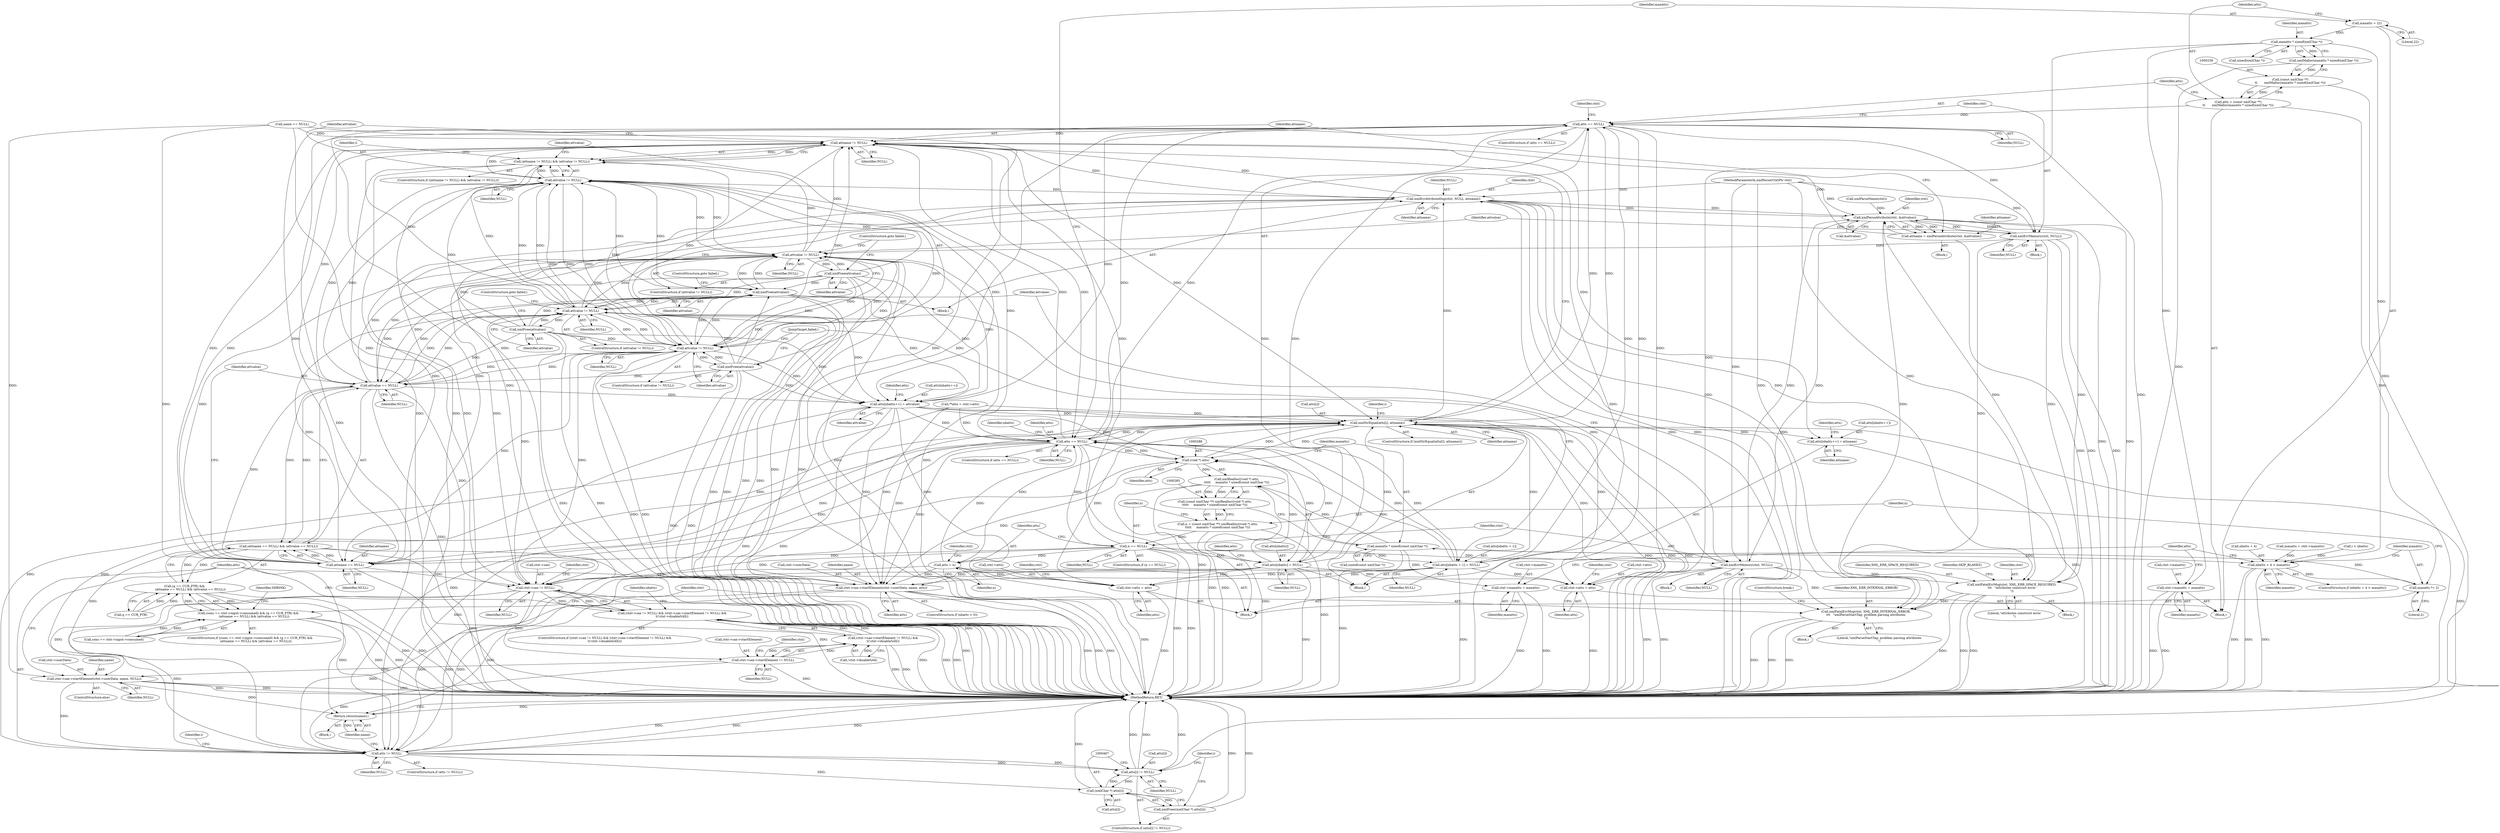 digraph "0_Chrome_d0947db40187f4708c58e64cbd6013faf9eddeed_32@API" {
"1000241" [label="(Call,maxatts * sizeof(xmlChar *))"];
"1000233" [label="(Call,maxatts = 22)"];
"1000240" [label="(Call,xmlMalloc(maxatts * sizeof(xmlChar *)))"];
"1000238" [label="(Call,(const xmlChar **)\n\t\t       xmlMalloc(maxatts * sizeof(xmlChar *)))"];
"1000236" [label="(Call,atts = (const xmlChar **)\n\t\t       xmlMalloc(maxatts * sizeof(xmlChar *)))"];
"1000246" [label="(Call,atts == NULL)"];
"1000196" [label="(Call,attname != NULL)"];
"1000195" [label="(Call,(attname != NULL) && (attvalue != NULL))"];
"1000199" [label="(Call,attvalue != NULL)"];
"1000221" [label="(Call,xmlErrAttributeDup(ctxt, NULL, attname))"];
"1000190" [label="(Call,xmlParseAttribute(ctxt, &attvalue))"];
"1000188" [label="(Call,attname = xmlParseAttribute(ctxt, &attvalue))"];
"1000250" [label="(Call,xmlErrMemory(ctxt, NULL))"];
"1000254" [label="(Call,attvalue != NULL)"];
"1000225" [label="(Call,xmlFree(attvalue))"];
"1000303" [label="(Call,attvalue != NULL)"];
"1000306" [label="(Call,xmlFree(attvalue))"];
"1000328" [label="(Call,atts[nbatts++] = attvalue)"];
"1000215" [label="(Call,xmlStrEqual(atts[i], attname))"];
"1000229" [label="(Call,atts == NULL)"];
"1000287" [label="(Call,(void *) atts)"];
"1000286" [label="(Call,xmlRealloc((void *) atts,\n\t\t\t\t\t     maxatts * sizeof(const xmlChar *)))"];
"1000284" [label="(Call,(const xmlChar **) xmlRealloc((void *) atts,\n\t\t\t\t\t     maxatts * sizeof(const xmlChar *)))"];
"1000282" [label="(Call,n = (const xmlChar **) xmlRealloc((void *) atts,\n\t\t\t\t\t     maxatts * sizeof(const xmlChar *)))"];
"1000295" [label="(Call,n == NULL)"];
"1000299" [label="(Call,xmlErrMemory(ctxt, NULL))"];
"1000374" [label="(Call,xmlFatalErrMsg(ctxt, XML_ERR_SPACE_REQUIRED,\n\t\t\t   \"attributes construct error\n\"))"];
"1000400" [label="(Call,xmlFatalErrMsg(ctxt, XML_ERR_INTERNAL_ERROR,\n\t\t\t   \"xmlParseStartTag: problem parsing attributes\n\"))"];
"1000309" [label="(Call,atts = n)"];
"1000312" [label="(Call,ctxt->atts = atts)"];
"1000431" [label="(Call,ctxt->sax->startElement(ctxt->userData, name, atts))"];
"1000445" [label="(Call,atts != NULL)"];
"1000460" [label="(Call,atts[i] != NULL)"];
"1000466" [label="(Call,(xmlChar *) atts[i])"];
"1000465" [label="(Call,xmlFree((xmlChar *) atts[i]))"];
"1000471" [label="(Return,return(name);)"];
"1000334" [label="(Call,atts[nbatts] = NULL)"];
"1000260" [label="(Call,ctxt->atts = atts)"];
"1000339" [label="(Call,atts[nbatts + 1] = NULL)"];
"1000393" [label="(Call,attname == NULL)"];
"1000392" [label="(Call,(attname == NULL) && (attvalue == NULL))"];
"1000388" [label="(Call,(q == CUR_PTR) &&\n            (attname == NULL) && (attvalue == NULL))"];
"1000380" [label="(Call,(cons == ctxt->input->consumed) && (q == CUR_PTR) &&\n            (attname == NULL) && (attvalue == NULL))"];
"1000396" [label="(Call,attvalue == NULL)"];
"1000349" [label="(Call,attvalue != NULL)"];
"1000352" [label="(Call,xmlFree(attvalue))"];
"1000409" [label="(Call,ctxt->sax != NULL)"];
"1000408" [label="(Call,(ctxt->sax != NULL) && (ctxt->sax->startElement != NULL) &&\n\t(!ctxt->disableSAX))"];
"1000415" [label="(Call,ctxt->sax->startElement != NULL)"];
"1000414" [label="(Call,(ctxt->sax->startElement != NULL) &&\n\t(!ctxt->disableSAX))"];
"1000438" [label="(Call,ctxt->sax->startElement(ctxt->userData, name, NULL))"];
"1000322" [label="(Call,atts[nbatts++] = attname)"];
"1000257" [label="(Call,xmlFree(attvalue))"];
"1000265" [label="(Call,ctxt->maxatts = maxatts)"];
"1000272" [label="(Call,nbatts + 4 > maxatts)"];
"1000279" [label="(Call,maxatts *= 2)"];
"1000290" [label="(Call,maxatts * sizeof(const xmlChar *))"];
"1000317" [label="(Call,ctxt->maxatts = maxatts)"];
"1000432" [label="(Call,ctxt->userData)"];
"1000422" [label="(Call,!ctxt->disableSAX)"];
"1000351" [label="(Identifier,NULL)"];
"1000227" [label="(ControlStructure,goto failed;)"];
"1000307" [label="(Identifier,attvalue)"];
"1000141" [label="(Call,name == NULL)"];
"1000202" [label="(Block,)"];
"1000295" [label="(Call,n == NULL)"];
"1000287" [label="(Call,(void *) atts)"];
"1000277" [label="(Block,)"];
"1000401" [label="(Identifier,ctxt)"];
"1000324" [label="(Identifier,atts)"];
"1000330" [label="(Identifier,atts)"];
"1000400" [label="(Call,xmlFatalErrMsg(ctxt, XML_ERR_INTERNAL_ERROR,\n\t\t\t   \"xmlParseStartTag: problem parsing attributes\n\"))"];
"1000327" [label="(Identifier,attname)"];
"1000353" [label="(Identifier,attvalue)"];
"1000233" [label="(Call,maxatts = 22)"];
"1000254" [label="(Call,attvalue != NULL)"];
"1000302" [label="(ControlStructure,if (attvalue != NULL))"];
"1000269" [label="(Identifier,maxatts)"];
"1000243" [label="(Call,sizeof(xmlChar *))"];
"1000300" [label="(Identifier,ctxt)"];
"1000194" [label="(ControlStructure,if ((attname != NULL) && (attvalue != NULL)))"];
"1000415" [label="(Call,ctxt->sax->startElement != NULL)"];
"1000223" [label="(Identifier,NULL)"];
"1000296" [label="(Identifier,n)"];
"1000431" [label="(Call,ctxt->sax->startElement(ctxt->userData, name, atts))"];
"1000242" [label="(Identifier,maxatts)"];
"1000272" [label="(Call,nbatts + 4 > maxatts)"];
"1000262" [label="(Identifier,ctxt)"];
"1000255" [label="(Identifier,attvalue)"];
"1000335" [label="(Call,atts[nbatts])"];
"1000461" [label="(Call,atts[i])"];
"1000336" [label="(Identifier,atts)"];
"1000377" [label="(Literal,\"attributes construct error\n\")"];
"1000260" [label="(Call,ctxt->atts = atts)"];
"1000297" [label="(Identifier,NULL)"];
"1000188" [label="(Call,attname = xmlParseAttribute(ctxt, &attvalue))"];
"1000221" [label="(Call,xmlErrAttributeDup(ctxt, NULL, attname))"];
"1000200" [label="(Identifier,attvalue)"];
"1000341" [label="(Identifier,atts)"];
"1000267" [label="(Identifier,ctxt)"];
"1000338" [label="(Identifier,NULL)"];
"1000301" [label="(Identifier,NULL)"];
"1000328" [label="(Call,atts[nbatts++] = attvalue)"];
"1000352" [label="(Call,xmlFree(attvalue))"];
"1000138" [label="(Call,xmlParseName(ctxt))"];
"1000354" [label="(JumpTarget,failed:)"];
"1000405" [label="(Identifier,SHRINK)"];
"1000225" [label="(Call,xmlFree(attvalue))"];
"1000314" [label="(Identifier,ctxt)"];
"1000471" [label="(Return,return(name);)"];
"1000321" [label="(Identifier,maxatts)"];
"1000215" [label="(Call,xmlStrEqual(atts[i], attname))"];
"1000348" [label="(ControlStructure,if (attvalue != NULL))"];
"1000427" [label="(ControlStructure,if (nbatts > 0))"];
"1000251" [label="(Identifier,ctxt)"];
"1000409" [label="(Call,ctxt->sax != NULL)"];
"1000413" [label="(Identifier,NULL)"];
"1000281" [label="(Literal,2)"];
"1000274" [label="(Identifier,nbatts)"];
"1000248" [label="(Identifier,NULL)"];
"1000234" [label="(Identifier,maxatts)"];
"1000261" [label="(Call,ctxt->atts)"];
"1000318" [label="(Call,ctxt->maxatts)"];
"1000214" [label="(ControlStructure,if (xmlStrEqual(atts[i], attname)))"];
"1000258" [label="(Identifier,attvalue)"];
"1000435" [label="(Identifier,name)"];
"1000375" [label="(Identifier,ctxt)"];
"1000273" [label="(Call,nbatts + 4)"];
"1000198" [label="(Identifier,NULL)"];
"1000323" [label="(Call,atts[nbatts++])"];
"1000349" [label="(Call,attvalue != NULL)"];
"1000306" [label="(Call,xmlFree(attvalue))"];
"1000414" [label="(Call,(ctxt->sax->startElement != NULL) &&\n\t(!ctxt->disableSAX))"];
"1000224" [label="(Identifier,attname)"];
"1000241" [label="(Call,maxatts * sizeof(xmlChar *))"];
"1000175" [label="(Block,)"];
"1000380" [label="(Call,(cons == ctxt->input->consumed) && (q == CUR_PTR) &&\n            (attname == NULL) && (attvalue == NULL))"];
"1000408" [label="(Call,(ctxt->sax != NULL) && (ctxt->sax->startElement != NULL) &&\n\t(!ctxt->disableSAX))"];
"1000311" [label="(Identifier,n)"];
"1000304" [label="(Identifier,attvalue)"];
"1000292" [label="(Call,sizeof(const xmlChar *))"];
"1000266" [label="(Call,ctxt->maxatts)"];
"1000228" [label="(ControlStructure,if (atts == NULL))"];
"1000284" [label="(Call,(const xmlChar **) xmlRealloc((void *) atts,\n\t\t\t\t\t     maxatts * sizeof(const xmlChar *)))"];
"1000402" [label="(Identifier,XML_ERR_INTERNAL_ERROR)"];
"1000464" [label="(Identifier,NULL)"];
"1000286" [label="(Call,xmlRealloc((void *) atts,\n\t\t\t\t\t     maxatts * sizeof(const xmlChar *)))"];
"1000416" [label="(Call,ctxt->sax->startElement)"];
"1000473" [label="(MethodReturn,RET)"];
"1000222" [label="(Identifier,ctxt)"];
"1000437" [label="(ControlStructure,else)"];
"1000299" [label="(Call,xmlErrMemory(ctxt, NULL))"];
"1000376" [label="(Identifier,XML_ERR_SPACE_REQUIRED)"];
"1000113" [label="(Call,**atts = ctxt->atts)"];
"1000259" [label="(ControlStructure,goto failed;)"];
"1000322" [label="(Call,atts[nbatts++] = attname)"];
"1000240" [label="(Call,xmlMalloc(maxatts * sizeof(xmlChar *)))"];
"1000236" [label="(Call,atts = (const xmlChar **)\n\t\t       xmlMalloc(maxatts * sizeof(xmlChar *)))"];
"1000280" [label="(Identifier,maxatts)"];
"1000235" [label="(Literal,22)"];
"1000196" [label="(Call,attname != NULL)"];
"1000290" [label="(Call,maxatts * sizeof(const xmlChar *))"];
"1000334" [label="(Call,atts[nbatts] = NULL)"];
"1000309" [label="(Call,atts = n)"];
"1000399" [label="(Block,)"];
"1000447" [label="(Identifier,NULL)"];
"1000436" [label="(Identifier,atts)"];
"1000472" [label="(Identifier,name)"];
"1000316" [label="(Identifier,atts)"];
"1000265" [label="(Call,ctxt->maxatts = maxatts)"];
"1000252" [label="(Identifier,NULL)"];
"1000283" [label="(Identifier,n)"];
"1000305" [label="(Identifier,NULL)"];
"1000289" [label="(Identifier,atts)"];
"1000389" [label="(Call,q == CUR_PTR)"];
"1000460" [label="(Call,atts[i] != NULL)"];
"1000421" [label="(Identifier,NULL)"];
"1000339" [label="(Call,atts[nbatts + 1] = NULL)"];
"1000303" [label="(Call,attvalue != NULL)"];
"1000394" [label="(Identifier,attname)"];
"1000219" [label="(Identifier,attname)"];
"1000466" [label="(Call,(xmlChar *) atts[i])"];
"1000451" [label="(Identifier,i)"];
"1000443" [label="(Identifier,NULL)"];
"1000294" [label="(ControlStructure,if (n == NULL))"];
"1000446" [label="(Identifier,atts)"];
"1000229" [label="(Call,atts == NULL)"];
"1000373" [label="(Block,)"];
"1000340" [label="(Call,atts[nbatts + 1])"];
"1000192" [label="(Call,&attvalue)"];
"1000195" [label="(Call,(attname != NULL) && (attvalue != NULL))"];
"1000231" [label="(Identifier,NULL)"];
"1000438" [label="(Call,ctxt->sax->startElement(ctxt->userData, name, NULL))"];
"1000257" [label="(Call,xmlFree(attvalue))"];
"1000424" [label="(Identifier,ctxt)"];
"1000245" [label="(ControlStructure,if (atts == NULL))"];
"1000249" [label="(Block,)"];
"1000429" [label="(Identifier,nbatts)"];
"1000444" [label="(ControlStructure,if (atts != NULL))"];
"1000457" [label="(Identifier,i)"];
"1000397" [label="(Identifier,attvalue)"];
"1000123" [label="(Call,maxatts = ctxt->maxatts)"];
"1000398" [label="(Identifier,NULL)"];
"1000279" [label="(Call,maxatts *= 2)"];
"1000298" [label="(Block,)"];
"1000256" [label="(Identifier,NULL)"];
"1000271" [label="(ControlStructure,if (nbatts + 4 > maxatts))"];
"1000237" [label="(Identifier,atts)"];
"1000226" [label="(Identifier,attvalue)"];
"1000439" [label="(Call,ctxt->userData)"];
"1000246" [label="(Call,atts == NULL)"];
"1000445" [label="(Call,atts != NULL)"];
"1000381" [label="(Call,cons == ctxt->input->consumed)"];
"1000459" [label="(ControlStructure,if (atts[i] != NULL))"];
"1000205" [label="(Identifier,i)"];
"1000207" [label="(Call,i < nbatts)"];
"1000312" [label="(Call,ctxt->atts = atts)"];
"1000465" [label="(Call,xmlFree((xmlChar *) atts[i]))"];
"1000403" [label="(Literal,\"xmlParseStartTag: problem parsing attributes\n\")"];
"1000238" [label="(Call,(const xmlChar **)\n\t\t       xmlMalloc(maxatts * sizeof(xmlChar *)))"];
"1000404" [label="(ControlStructure,break;)"];
"1000250" [label="(Call,xmlErrMemory(ctxt, NULL))"];
"1000308" [label="(ControlStructure,goto failed;)"];
"1000201" [label="(Identifier,NULL)"];
"1000211" [label="(Identifier,i)"];
"1000253" [label="(ControlStructure,if (attvalue != NULL))"];
"1000291" [label="(Identifier,maxatts)"];
"1000317" [label="(Call,ctxt->maxatts = maxatts)"];
"1000329" [label="(Call,atts[nbatts++])"];
"1000197" [label="(Identifier,attname)"];
"1000189" [label="(Identifier,attname)"];
"1000442" [label="(Identifier,name)"];
"1000276" [label="(Identifier,maxatts)"];
"1000232" [label="(Block,)"];
"1000396" [label="(Call,attvalue == NULL)"];
"1000393" [label="(Call,attname == NULL)"];
"1000374" [label="(Call,xmlFatalErrMsg(ctxt, XML_ERR_SPACE_REQUIRED,\n\t\t\t   \"attributes construct error\n\"))"];
"1000392" [label="(Call,(attname == NULL) && (attvalue == NULL))"];
"1000282" [label="(Call,n = (const xmlChar **) xmlRealloc((void *) atts,\n\t\t\t\t\t     maxatts * sizeof(const xmlChar *)))"];
"1000410" [label="(Call,ctxt->sax)"];
"1000216" [label="(Call,atts[i])"];
"1000388" [label="(Call,(q == CUR_PTR) &&\n            (attname == NULL) && (attvalue == NULL))"];
"1000395" [label="(Identifier,NULL)"];
"1000107" [label="(MethodParameterIn,xmlParserCtxtPtr ctxt)"];
"1000264" [label="(Identifier,atts)"];
"1000190" [label="(Call,xmlParseAttribute(ctxt, &attvalue))"];
"1000313" [label="(Call,ctxt->atts)"];
"1000418" [label="(Identifier,ctxt)"];
"1000310" [label="(Identifier,atts)"];
"1000407" [label="(ControlStructure,if ((ctxt->sax != NULL) && (ctxt->sax->startElement != NULL) &&\n\t(!ctxt->disableSAX)))"];
"1000191" [label="(Identifier,ctxt)"];
"1000350" [label="(Identifier,attvalue)"];
"1000378" [label="(Identifier,SKIP_BLANKS)"];
"1000379" [label="(ControlStructure,if ((cons == ctxt->input->consumed) && (q == CUR_PTR) &&\n            (attname == NULL) && (attvalue == NULL)))"];
"1000247" [label="(Identifier,atts)"];
"1000468" [label="(Call,atts[i])"];
"1000345" [label="(Identifier,NULL)"];
"1000319" [label="(Identifier,ctxt)"];
"1000220" [label="(Block,)"];
"1000199" [label="(Call,attvalue != NULL)"];
"1000333" [label="(Identifier,attvalue)"];
"1000230" [label="(Identifier,atts)"];
"1000108" [label="(Block,)"];
"1000241" -> "1000240"  [label="AST: "];
"1000241" -> "1000243"  [label="CFG: "];
"1000242" -> "1000241"  [label="AST: "];
"1000243" -> "1000241"  [label="AST: "];
"1000240" -> "1000241"  [label="CFG: "];
"1000241" -> "1000473"  [label="DDG: "];
"1000241" -> "1000240"  [label="DDG: "];
"1000233" -> "1000241"  [label="DDG: "];
"1000241" -> "1000265"  [label="DDG: "];
"1000241" -> "1000272"  [label="DDG: "];
"1000233" -> "1000232"  [label="AST: "];
"1000233" -> "1000235"  [label="CFG: "];
"1000234" -> "1000233"  [label="AST: "];
"1000235" -> "1000233"  [label="AST: "];
"1000237" -> "1000233"  [label="CFG: "];
"1000240" -> "1000238"  [label="AST: "];
"1000238" -> "1000240"  [label="CFG: "];
"1000240" -> "1000473"  [label="DDG: "];
"1000240" -> "1000238"  [label="DDG: "];
"1000238" -> "1000236"  [label="AST: "];
"1000239" -> "1000238"  [label="AST: "];
"1000236" -> "1000238"  [label="CFG: "];
"1000238" -> "1000473"  [label="DDG: "];
"1000238" -> "1000236"  [label="DDG: "];
"1000236" -> "1000232"  [label="AST: "];
"1000237" -> "1000236"  [label="AST: "];
"1000247" -> "1000236"  [label="CFG: "];
"1000236" -> "1000473"  [label="DDG: "];
"1000236" -> "1000246"  [label="DDG: "];
"1000246" -> "1000245"  [label="AST: "];
"1000246" -> "1000248"  [label="CFG: "];
"1000247" -> "1000246"  [label="AST: "];
"1000248" -> "1000246"  [label="AST: "];
"1000251" -> "1000246"  [label="CFG: "];
"1000262" -> "1000246"  [label="CFG: "];
"1000246" -> "1000473"  [label="DDG: "];
"1000246" -> "1000196"  [label="DDG: "];
"1000246" -> "1000215"  [label="DDG: "];
"1000246" -> "1000229"  [label="DDG: "];
"1000215" -> "1000246"  [label="DDG: "];
"1000328" -> "1000246"  [label="DDG: "];
"1000339" -> "1000246"  [label="DDG: "];
"1000334" -> "1000246"  [label="DDG: "];
"1000229" -> "1000246"  [label="DDG: "];
"1000246" -> "1000250"  [label="DDG: "];
"1000246" -> "1000260"  [label="DDG: "];
"1000246" -> "1000334"  [label="DDG: "];
"1000246" -> "1000339"  [label="DDG: "];
"1000246" -> "1000393"  [label="DDG: "];
"1000246" -> "1000409"  [label="DDG: "];
"1000246" -> "1000431"  [label="DDG: "];
"1000246" -> "1000445"  [label="DDG: "];
"1000196" -> "1000195"  [label="AST: "];
"1000196" -> "1000198"  [label="CFG: "];
"1000197" -> "1000196"  [label="AST: "];
"1000198" -> "1000196"  [label="AST: "];
"1000200" -> "1000196"  [label="CFG: "];
"1000195" -> "1000196"  [label="CFG: "];
"1000196" -> "1000473"  [label="DDG: "];
"1000196" -> "1000195"  [label="DDG: "];
"1000196" -> "1000195"  [label="DDG: "];
"1000188" -> "1000196"  [label="DDG: "];
"1000221" -> "1000196"  [label="DDG: "];
"1000349" -> "1000196"  [label="DDG: "];
"1000396" -> "1000196"  [label="DDG: "];
"1000303" -> "1000196"  [label="DDG: "];
"1000141" -> "1000196"  [label="DDG: "];
"1000254" -> "1000196"  [label="DDG: "];
"1000393" -> "1000196"  [label="DDG: "];
"1000229" -> "1000196"  [label="DDG: "];
"1000295" -> "1000196"  [label="DDG: "];
"1000196" -> "1000199"  [label="DDG: "];
"1000196" -> "1000215"  [label="DDG: "];
"1000196" -> "1000221"  [label="DDG: "];
"1000196" -> "1000229"  [label="DDG: "];
"1000196" -> "1000322"  [label="DDG: "];
"1000196" -> "1000349"  [label="DDG: "];
"1000196" -> "1000393"  [label="DDG: "];
"1000195" -> "1000194"  [label="AST: "];
"1000195" -> "1000199"  [label="CFG: "];
"1000199" -> "1000195"  [label="AST: "];
"1000205" -> "1000195"  [label="CFG: "];
"1000350" -> "1000195"  [label="CFG: "];
"1000195" -> "1000473"  [label="DDG: "];
"1000195" -> "1000473"  [label="DDG: "];
"1000195" -> "1000473"  [label="DDG: "];
"1000349" -> "1000195"  [label="DDG: "];
"1000303" -> "1000195"  [label="DDG: "];
"1000254" -> "1000195"  [label="DDG: "];
"1000199" -> "1000195"  [label="DDG: "];
"1000199" -> "1000195"  [label="DDG: "];
"1000199" -> "1000201"  [label="CFG: "];
"1000200" -> "1000199"  [label="AST: "];
"1000201" -> "1000199"  [label="AST: "];
"1000396" -> "1000199"  [label="DDG: "];
"1000303" -> "1000199"  [label="DDG: "];
"1000254" -> "1000199"  [label="DDG: "];
"1000225" -> "1000199"  [label="DDG: "];
"1000306" -> "1000199"  [label="DDG: "];
"1000352" -> "1000199"  [label="DDG: "];
"1000257" -> "1000199"  [label="DDG: "];
"1000349" -> "1000199"  [label="DDG: "];
"1000199" -> "1000221"  [label="DDG: "];
"1000199" -> "1000225"  [label="DDG: "];
"1000199" -> "1000229"  [label="DDG: "];
"1000199" -> "1000254"  [label="DDG: "];
"1000199" -> "1000303"  [label="DDG: "];
"1000199" -> "1000328"  [label="DDG: "];
"1000199" -> "1000349"  [label="DDG: "];
"1000199" -> "1000349"  [label="DDG: "];
"1000199" -> "1000396"  [label="DDG: "];
"1000221" -> "1000220"  [label="AST: "];
"1000221" -> "1000224"  [label="CFG: "];
"1000222" -> "1000221"  [label="AST: "];
"1000223" -> "1000221"  [label="AST: "];
"1000224" -> "1000221"  [label="AST: "];
"1000226" -> "1000221"  [label="CFG: "];
"1000221" -> "1000473"  [label="DDG: "];
"1000221" -> "1000473"  [label="DDG: "];
"1000221" -> "1000473"  [label="DDG: "];
"1000221" -> "1000190"  [label="DDG: "];
"1000190" -> "1000221"  [label="DDG: "];
"1000107" -> "1000221"  [label="DDG: "];
"1000215" -> "1000221"  [label="DDG: "];
"1000221" -> "1000374"  [label="DDG: "];
"1000221" -> "1000393"  [label="DDG: "];
"1000221" -> "1000393"  [label="DDG: "];
"1000221" -> "1000400"  [label="DDG: "];
"1000221" -> "1000409"  [label="DDG: "];
"1000190" -> "1000188"  [label="AST: "];
"1000190" -> "1000192"  [label="CFG: "];
"1000191" -> "1000190"  [label="AST: "];
"1000192" -> "1000190"  [label="AST: "];
"1000188" -> "1000190"  [label="CFG: "];
"1000190" -> "1000473"  [label="DDG: "];
"1000190" -> "1000473"  [label="DDG: "];
"1000190" -> "1000188"  [label="DDG: "];
"1000190" -> "1000188"  [label="DDG: "];
"1000138" -> "1000190"  [label="DDG: "];
"1000299" -> "1000190"  [label="DDG: "];
"1000250" -> "1000190"  [label="DDG: "];
"1000374" -> "1000190"  [label="DDG: "];
"1000107" -> "1000190"  [label="DDG: "];
"1000190" -> "1000250"  [label="DDG: "];
"1000190" -> "1000299"  [label="DDG: "];
"1000190" -> "1000374"  [label="DDG: "];
"1000190" -> "1000400"  [label="DDG: "];
"1000188" -> "1000175"  [label="AST: "];
"1000189" -> "1000188"  [label="AST: "];
"1000197" -> "1000188"  [label="CFG: "];
"1000188" -> "1000473"  [label="DDG: "];
"1000250" -> "1000249"  [label="AST: "];
"1000250" -> "1000252"  [label="CFG: "];
"1000251" -> "1000250"  [label="AST: "];
"1000252" -> "1000250"  [label="AST: "];
"1000255" -> "1000250"  [label="CFG: "];
"1000250" -> "1000473"  [label="DDG: "];
"1000250" -> "1000473"  [label="DDG: "];
"1000107" -> "1000250"  [label="DDG: "];
"1000250" -> "1000254"  [label="DDG: "];
"1000250" -> "1000374"  [label="DDG: "];
"1000250" -> "1000400"  [label="DDG: "];
"1000254" -> "1000253"  [label="AST: "];
"1000254" -> "1000256"  [label="CFG: "];
"1000255" -> "1000254"  [label="AST: "];
"1000256" -> "1000254"  [label="AST: "];
"1000258" -> "1000254"  [label="CFG: "];
"1000259" -> "1000254"  [label="CFG: "];
"1000254" -> "1000473"  [label="DDG: "];
"1000254" -> "1000473"  [label="DDG: "];
"1000254" -> "1000225"  [label="DDG: "];
"1000396" -> "1000254"  [label="DDG: "];
"1000303" -> "1000254"  [label="DDG: "];
"1000225" -> "1000254"  [label="DDG: "];
"1000306" -> "1000254"  [label="DDG: "];
"1000352" -> "1000254"  [label="DDG: "];
"1000257" -> "1000254"  [label="DDG: "];
"1000349" -> "1000254"  [label="DDG: "];
"1000254" -> "1000257"  [label="DDG: "];
"1000254" -> "1000303"  [label="DDG: "];
"1000254" -> "1000328"  [label="DDG: "];
"1000254" -> "1000349"  [label="DDG: "];
"1000254" -> "1000393"  [label="DDG: "];
"1000254" -> "1000396"  [label="DDG: "];
"1000254" -> "1000409"  [label="DDG: "];
"1000225" -> "1000220"  [label="AST: "];
"1000225" -> "1000226"  [label="CFG: "];
"1000226" -> "1000225"  [label="AST: "];
"1000227" -> "1000225"  [label="CFG: "];
"1000225" -> "1000473"  [label="DDG: "];
"1000225" -> "1000473"  [label="DDG: "];
"1000396" -> "1000225"  [label="DDG: "];
"1000303" -> "1000225"  [label="DDG: "];
"1000306" -> "1000225"  [label="DDG: "];
"1000352" -> "1000225"  [label="DDG: "];
"1000257" -> "1000225"  [label="DDG: "];
"1000349" -> "1000225"  [label="DDG: "];
"1000225" -> "1000303"  [label="DDG: "];
"1000225" -> "1000328"  [label="DDG: "];
"1000225" -> "1000349"  [label="DDG: "];
"1000225" -> "1000396"  [label="DDG: "];
"1000303" -> "1000302"  [label="AST: "];
"1000303" -> "1000305"  [label="CFG: "];
"1000304" -> "1000303"  [label="AST: "];
"1000305" -> "1000303"  [label="AST: "];
"1000307" -> "1000303"  [label="CFG: "];
"1000308" -> "1000303"  [label="CFG: "];
"1000303" -> "1000473"  [label="DDG: "];
"1000303" -> "1000473"  [label="DDG: "];
"1000396" -> "1000303"  [label="DDG: "];
"1000306" -> "1000303"  [label="DDG: "];
"1000352" -> "1000303"  [label="DDG: "];
"1000257" -> "1000303"  [label="DDG: "];
"1000349" -> "1000303"  [label="DDG: "];
"1000299" -> "1000303"  [label="DDG: "];
"1000303" -> "1000306"  [label="DDG: "];
"1000303" -> "1000328"  [label="DDG: "];
"1000303" -> "1000349"  [label="DDG: "];
"1000303" -> "1000393"  [label="DDG: "];
"1000303" -> "1000396"  [label="DDG: "];
"1000303" -> "1000409"  [label="DDG: "];
"1000306" -> "1000302"  [label="AST: "];
"1000306" -> "1000307"  [label="CFG: "];
"1000307" -> "1000306"  [label="AST: "];
"1000308" -> "1000306"  [label="CFG: "];
"1000306" -> "1000473"  [label="DDG: "];
"1000306" -> "1000473"  [label="DDG: "];
"1000306" -> "1000328"  [label="DDG: "];
"1000306" -> "1000349"  [label="DDG: "];
"1000306" -> "1000396"  [label="DDG: "];
"1000328" -> "1000202"  [label="AST: "];
"1000328" -> "1000333"  [label="CFG: "];
"1000329" -> "1000328"  [label="AST: "];
"1000333" -> "1000328"  [label="AST: "];
"1000336" -> "1000328"  [label="CFG: "];
"1000328" -> "1000473"  [label="DDG: "];
"1000328" -> "1000473"  [label="DDG: "];
"1000328" -> "1000215"  [label="DDG: "];
"1000328" -> "1000229"  [label="DDG: "];
"1000328" -> "1000260"  [label="DDG: "];
"1000328" -> "1000287"  [label="DDG: "];
"1000328" -> "1000312"  [label="DDG: "];
"1000396" -> "1000328"  [label="DDG: "];
"1000352" -> "1000328"  [label="DDG: "];
"1000257" -> "1000328"  [label="DDG: "];
"1000349" -> "1000328"  [label="DDG: "];
"1000328" -> "1000431"  [label="DDG: "];
"1000328" -> "1000445"  [label="DDG: "];
"1000215" -> "1000214"  [label="AST: "];
"1000215" -> "1000219"  [label="CFG: "];
"1000216" -> "1000215"  [label="AST: "];
"1000219" -> "1000215"  [label="AST: "];
"1000222" -> "1000215"  [label="CFG: "];
"1000211" -> "1000215"  [label="CFG: "];
"1000215" -> "1000473"  [label="DDG: "];
"1000215" -> "1000473"  [label="DDG: "];
"1000215" -> "1000473"  [label="DDG: "];
"1000113" -> "1000215"  [label="DDG: "];
"1000287" -> "1000215"  [label="DDG: "];
"1000229" -> "1000215"  [label="DDG: "];
"1000309" -> "1000215"  [label="DDG: "];
"1000339" -> "1000215"  [label="DDG: "];
"1000334" -> "1000215"  [label="DDG: "];
"1000215" -> "1000229"  [label="DDG: "];
"1000215" -> "1000260"  [label="DDG: "];
"1000215" -> "1000287"  [label="DDG: "];
"1000215" -> "1000312"  [label="DDG: "];
"1000215" -> "1000322"  [label="DDG: "];
"1000215" -> "1000393"  [label="DDG: "];
"1000215" -> "1000431"  [label="DDG: "];
"1000215" -> "1000445"  [label="DDG: "];
"1000215" -> "1000460"  [label="DDG: "];
"1000229" -> "1000228"  [label="AST: "];
"1000229" -> "1000231"  [label="CFG: "];
"1000230" -> "1000229"  [label="AST: "];
"1000231" -> "1000229"  [label="AST: "];
"1000234" -> "1000229"  [label="CFG: "];
"1000274" -> "1000229"  [label="CFG: "];
"1000229" -> "1000473"  [label="DDG: "];
"1000113" -> "1000229"  [label="DDG: "];
"1000287" -> "1000229"  [label="DDG: "];
"1000339" -> "1000229"  [label="DDG: "];
"1000334" -> "1000229"  [label="DDG: "];
"1000309" -> "1000229"  [label="DDG: "];
"1000229" -> "1000287"  [label="DDG: "];
"1000229" -> "1000295"  [label="DDG: "];
"1000229" -> "1000334"  [label="DDG: "];
"1000229" -> "1000339"  [label="DDG: "];
"1000229" -> "1000393"  [label="DDG: "];
"1000229" -> "1000409"  [label="DDG: "];
"1000229" -> "1000431"  [label="DDG: "];
"1000229" -> "1000445"  [label="DDG: "];
"1000287" -> "1000286"  [label="AST: "];
"1000287" -> "1000289"  [label="CFG: "];
"1000288" -> "1000287"  [label="AST: "];
"1000289" -> "1000287"  [label="AST: "];
"1000291" -> "1000287"  [label="CFG: "];
"1000287" -> "1000286"  [label="DDG: "];
"1000339" -> "1000287"  [label="DDG: "];
"1000334" -> "1000287"  [label="DDG: "];
"1000287" -> "1000431"  [label="DDG: "];
"1000287" -> "1000445"  [label="DDG: "];
"1000286" -> "1000284"  [label="AST: "];
"1000286" -> "1000290"  [label="CFG: "];
"1000290" -> "1000286"  [label="AST: "];
"1000284" -> "1000286"  [label="CFG: "];
"1000286" -> "1000473"  [label="DDG: "];
"1000286" -> "1000473"  [label="DDG: "];
"1000286" -> "1000284"  [label="DDG: "];
"1000286" -> "1000284"  [label="DDG: "];
"1000290" -> "1000286"  [label="DDG: "];
"1000284" -> "1000282"  [label="AST: "];
"1000285" -> "1000284"  [label="AST: "];
"1000282" -> "1000284"  [label="CFG: "];
"1000284" -> "1000473"  [label="DDG: "];
"1000284" -> "1000282"  [label="DDG: "];
"1000282" -> "1000277"  [label="AST: "];
"1000283" -> "1000282"  [label="AST: "];
"1000296" -> "1000282"  [label="CFG: "];
"1000282" -> "1000473"  [label="DDG: "];
"1000282" -> "1000295"  [label="DDG: "];
"1000295" -> "1000294"  [label="AST: "];
"1000295" -> "1000297"  [label="CFG: "];
"1000296" -> "1000295"  [label="AST: "];
"1000297" -> "1000295"  [label="AST: "];
"1000300" -> "1000295"  [label="CFG: "];
"1000310" -> "1000295"  [label="CFG: "];
"1000295" -> "1000473"  [label="DDG: "];
"1000295" -> "1000473"  [label="DDG: "];
"1000295" -> "1000299"  [label="DDG: "];
"1000295" -> "1000309"  [label="DDG: "];
"1000295" -> "1000334"  [label="DDG: "];
"1000295" -> "1000339"  [label="DDG: "];
"1000295" -> "1000393"  [label="DDG: "];
"1000295" -> "1000409"  [label="DDG: "];
"1000299" -> "1000298"  [label="AST: "];
"1000299" -> "1000301"  [label="CFG: "];
"1000300" -> "1000299"  [label="AST: "];
"1000301" -> "1000299"  [label="AST: "];
"1000304" -> "1000299"  [label="CFG: "];
"1000299" -> "1000473"  [label="DDG: "];
"1000299" -> "1000473"  [label="DDG: "];
"1000107" -> "1000299"  [label="DDG: "];
"1000299" -> "1000374"  [label="DDG: "];
"1000299" -> "1000400"  [label="DDG: "];
"1000374" -> "1000373"  [label="AST: "];
"1000374" -> "1000377"  [label="CFG: "];
"1000375" -> "1000374"  [label="AST: "];
"1000376" -> "1000374"  [label="AST: "];
"1000377" -> "1000374"  [label="AST: "];
"1000378" -> "1000374"  [label="CFG: "];
"1000374" -> "1000473"  [label="DDG: "];
"1000374" -> "1000473"  [label="DDG: "];
"1000374" -> "1000473"  [label="DDG: "];
"1000107" -> "1000374"  [label="DDG: "];
"1000374" -> "1000400"  [label="DDG: "];
"1000400" -> "1000399"  [label="AST: "];
"1000400" -> "1000403"  [label="CFG: "];
"1000401" -> "1000400"  [label="AST: "];
"1000402" -> "1000400"  [label="AST: "];
"1000403" -> "1000400"  [label="AST: "];
"1000404" -> "1000400"  [label="CFG: "];
"1000400" -> "1000473"  [label="DDG: "];
"1000400" -> "1000473"  [label="DDG: "];
"1000400" -> "1000473"  [label="DDG: "];
"1000107" -> "1000400"  [label="DDG: "];
"1000309" -> "1000277"  [label="AST: "];
"1000309" -> "1000311"  [label="CFG: "];
"1000310" -> "1000309"  [label="AST: "];
"1000311" -> "1000309"  [label="AST: "];
"1000314" -> "1000309"  [label="CFG: "];
"1000309" -> "1000473"  [label="DDG: "];
"1000309" -> "1000312"  [label="DDG: "];
"1000309" -> "1000431"  [label="DDG: "];
"1000309" -> "1000445"  [label="DDG: "];
"1000312" -> "1000277"  [label="AST: "];
"1000312" -> "1000316"  [label="CFG: "];
"1000313" -> "1000312"  [label="AST: "];
"1000316" -> "1000312"  [label="AST: "];
"1000319" -> "1000312"  [label="CFG: "];
"1000312" -> "1000473"  [label="DDG: "];
"1000339" -> "1000312"  [label="DDG: "];
"1000334" -> "1000312"  [label="DDG: "];
"1000431" -> "1000427"  [label="AST: "];
"1000431" -> "1000436"  [label="CFG: "];
"1000432" -> "1000431"  [label="AST: "];
"1000435" -> "1000431"  [label="AST: "];
"1000436" -> "1000431"  [label="AST: "];
"1000446" -> "1000431"  [label="CFG: "];
"1000431" -> "1000473"  [label="DDG: "];
"1000431" -> "1000473"  [label="DDG: "];
"1000431" -> "1000473"  [label="DDG: "];
"1000141" -> "1000431"  [label="DDG: "];
"1000113" -> "1000431"  [label="DDG: "];
"1000339" -> "1000431"  [label="DDG: "];
"1000334" -> "1000431"  [label="DDG: "];
"1000431" -> "1000445"  [label="DDG: "];
"1000431" -> "1000471"  [label="DDG: "];
"1000445" -> "1000444"  [label="AST: "];
"1000445" -> "1000447"  [label="CFG: "];
"1000446" -> "1000445"  [label="AST: "];
"1000447" -> "1000445"  [label="AST: "];
"1000451" -> "1000445"  [label="CFG: "];
"1000472" -> "1000445"  [label="CFG: "];
"1000445" -> "1000473"  [label="DDG: "];
"1000445" -> "1000473"  [label="DDG: "];
"1000445" -> "1000473"  [label="DDG: "];
"1000113" -> "1000445"  [label="DDG: "];
"1000339" -> "1000445"  [label="DDG: "];
"1000334" -> "1000445"  [label="DDG: "];
"1000438" -> "1000445"  [label="DDG: "];
"1000409" -> "1000445"  [label="DDG: "];
"1000415" -> "1000445"  [label="DDG: "];
"1000445" -> "1000460"  [label="DDG: "];
"1000445" -> "1000460"  [label="DDG: "];
"1000445" -> "1000466"  [label="DDG: "];
"1000460" -> "1000459"  [label="AST: "];
"1000460" -> "1000464"  [label="CFG: "];
"1000461" -> "1000460"  [label="AST: "];
"1000464" -> "1000460"  [label="AST: "];
"1000467" -> "1000460"  [label="CFG: "];
"1000457" -> "1000460"  [label="CFG: "];
"1000460" -> "1000473"  [label="DDG: "];
"1000460" -> "1000473"  [label="DDG: "];
"1000460" -> "1000473"  [label="DDG: "];
"1000466" -> "1000460"  [label="DDG: "];
"1000460" -> "1000466"  [label="DDG: "];
"1000466" -> "1000465"  [label="AST: "];
"1000466" -> "1000468"  [label="CFG: "];
"1000467" -> "1000466"  [label="AST: "];
"1000468" -> "1000466"  [label="AST: "];
"1000465" -> "1000466"  [label="CFG: "];
"1000466" -> "1000473"  [label="DDG: "];
"1000466" -> "1000465"  [label="DDG: "];
"1000465" -> "1000459"  [label="AST: "];
"1000457" -> "1000465"  [label="CFG: "];
"1000465" -> "1000473"  [label="DDG: "];
"1000465" -> "1000473"  [label="DDG: "];
"1000471" -> "1000108"  [label="AST: "];
"1000471" -> "1000472"  [label="CFG: "];
"1000472" -> "1000471"  [label="AST: "];
"1000473" -> "1000471"  [label="CFG: "];
"1000471" -> "1000473"  [label="DDG: "];
"1000472" -> "1000471"  [label="DDG: "];
"1000438" -> "1000471"  [label="DDG: "];
"1000141" -> "1000471"  [label="DDG: "];
"1000334" -> "1000202"  [label="AST: "];
"1000334" -> "1000338"  [label="CFG: "];
"1000335" -> "1000334"  [label="AST: "];
"1000338" -> "1000334"  [label="AST: "];
"1000341" -> "1000334"  [label="CFG: "];
"1000334" -> "1000473"  [label="DDG: "];
"1000334" -> "1000260"  [label="DDG: "];
"1000260" -> "1000232"  [label="AST: "];
"1000260" -> "1000264"  [label="CFG: "];
"1000261" -> "1000260"  [label="AST: "];
"1000264" -> "1000260"  [label="AST: "];
"1000267" -> "1000260"  [label="CFG: "];
"1000260" -> "1000473"  [label="DDG: "];
"1000339" -> "1000260"  [label="DDG: "];
"1000339" -> "1000202"  [label="AST: "];
"1000339" -> "1000345"  [label="CFG: "];
"1000340" -> "1000339"  [label="AST: "];
"1000345" -> "1000339"  [label="AST: "];
"1000354" -> "1000339"  [label="CFG: "];
"1000339" -> "1000473"  [label="DDG: "];
"1000393" -> "1000392"  [label="AST: "];
"1000393" -> "1000395"  [label="CFG: "];
"1000394" -> "1000393"  [label="AST: "];
"1000395" -> "1000393"  [label="AST: "];
"1000397" -> "1000393"  [label="CFG: "];
"1000392" -> "1000393"  [label="CFG: "];
"1000393" -> "1000473"  [label="DDG: "];
"1000393" -> "1000392"  [label="DDG: "];
"1000393" -> "1000392"  [label="DDG: "];
"1000349" -> "1000393"  [label="DDG: "];
"1000393" -> "1000396"  [label="DDG: "];
"1000393" -> "1000409"  [label="DDG: "];
"1000392" -> "1000388"  [label="AST: "];
"1000392" -> "1000396"  [label="CFG: "];
"1000396" -> "1000392"  [label="AST: "];
"1000388" -> "1000392"  [label="CFG: "];
"1000392" -> "1000473"  [label="DDG: "];
"1000392" -> "1000473"  [label="DDG: "];
"1000392" -> "1000388"  [label="DDG: "];
"1000392" -> "1000388"  [label="DDG: "];
"1000396" -> "1000392"  [label="DDG: "];
"1000396" -> "1000392"  [label="DDG: "];
"1000388" -> "1000380"  [label="AST: "];
"1000388" -> "1000389"  [label="CFG: "];
"1000389" -> "1000388"  [label="AST: "];
"1000380" -> "1000388"  [label="CFG: "];
"1000388" -> "1000473"  [label="DDG: "];
"1000388" -> "1000473"  [label="DDG: "];
"1000388" -> "1000380"  [label="DDG: "];
"1000388" -> "1000380"  [label="DDG: "];
"1000389" -> "1000388"  [label="DDG: "];
"1000389" -> "1000388"  [label="DDG: "];
"1000380" -> "1000379"  [label="AST: "];
"1000380" -> "1000381"  [label="CFG: "];
"1000381" -> "1000380"  [label="AST: "];
"1000401" -> "1000380"  [label="CFG: "];
"1000405" -> "1000380"  [label="CFG: "];
"1000380" -> "1000473"  [label="DDG: "];
"1000380" -> "1000473"  [label="DDG: "];
"1000380" -> "1000473"  [label="DDG: "];
"1000381" -> "1000380"  [label="DDG: "];
"1000381" -> "1000380"  [label="DDG: "];
"1000396" -> "1000398"  [label="CFG: "];
"1000397" -> "1000396"  [label="AST: "];
"1000398" -> "1000396"  [label="AST: "];
"1000396" -> "1000473"  [label="DDG: "];
"1000396" -> "1000349"  [label="DDG: "];
"1000352" -> "1000396"  [label="DDG: "];
"1000257" -> "1000396"  [label="DDG: "];
"1000349" -> "1000396"  [label="DDG: "];
"1000396" -> "1000409"  [label="DDG: "];
"1000349" -> "1000348"  [label="AST: "];
"1000349" -> "1000351"  [label="CFG: "];
"1000350" -> "1000349"  [label="AST: "];
"1000351" -> "1000349"  [label="AST: "];
"1000353" -> "1000349"  [label="CFG: "];
"1000354" -> "1000349"  [label="CFG: "];
"1000349" -> "1000473"  [label="DDG: "];
"1000349" -> "1000473"  [label="DDG: "];
"1000352" -> "1000349"  [label="DDG: "];
"1000257" -> "1000349"  [label="DDG: "];
"1000349" -> "1000352"  [label="DDG: "];
"1000349" -> "1000409"  [label="DDG: "];
"1000352" -> "1000348"  [label="AST: "];
"1000352" -> "1000353"  [label="CFG: "];
"1000353" -> "1000352"  [label="AST: "];
"1000354" -> "1000352"  [label="CFG: "];
"1000352" -> "1000473"  [label="DDG: "];
"1000352" -> "1000473"  [label="DDG: "];
"1000409" -> "1000408"  [label="AST: "];
"1000409" -> "1000413"  [label="CFG: "];
"1000410" -> "1000409"  [label="AST: "];
"1000413" -> "1000409"  [label="AST: "];
"1000418" -> "1000409"  [label="CFG: "];
"1000408" -> "1000409"  [label="CFG: "];
"1000409" -> "1000473"  [label="DDG: "];
"1000409" -> "1000408"  [label="DDG: "];
"1000409" -> "1000408"  [label="DDG: "];
"1000141" -> "1000409"  [label="DDG: "];
"1000409" -> "1000415"  [label="DDG: "];
"1000409" -> "1000438"  [label="DDG: "];
"1000408" -> "1000407"  [label="AST: "];
"1000408" -> "1000414"  [label="CFG: "];
"1000414" -> "1000408"  [label="AST: "];
"1000429" -> "1000408"  [label="CFG: "];
"1000446" -> "1000408"  [label="CFG: "];
"1000408" -> "1000473"  [label="DDG: "];
"1000408" -> "1000473"  [label="DDG: "];
"1000408" -> "1000473"  [label="DDG: "];
"1000414" -> "1000408"  [label="DDG: "];
"1000414" -> "1000408"  [label="DDG: "];
"1000415" -> "1000414"  [label="AST: "];
"1000415" -> "1000421"  [label="CFG: "];
"1000416" -> "1000415"  [label="AST: "];
"1000421" -> "1000415"  [label="AST: "];
"1000424" -> "1000415"  [label="CFG: "];
"1000414" -> "1000415"  [label="CFG: "];
"1000415" -> "1000473"  [label="DDG: "];
"1000415" -> "1000414"  [label="DDG: "];
"1000415" -> "1000414"  [label="DDG: "];
"1000415" -> "1000438"  [label="DDG: "];
"1000414" -> "1000422"  [label="CFG: "];
"1000422" -> "1000414"  [label="AST: "];
"1000414" -> "1000473"  [label="DDG: "];
"1000414" -> "1000473"  [label="DDG: "];
"1000422" -> "1000414"  [label="DDG: "];
"1000438" -> "1000437"  [label="AST: "];
"1000438" -> "1000443"  [label="CFG: "];
"1000439" -> "1000438"  [label="AST: "];
"1000442" -> "1000438"  [label="AST: "];
"1000443" -> "1000438"  [label="AST: "];
"1000446" -> "1000438"  [label="CFG: "];
"1000438" -> "1000473"  [label="DDG: "];
"1000438" -> "1000473"  [label="DDG: "];
"1000438" -> "1000473"  [label="DDG: "];
"1000141" -> "1000438"  [label="DDG: "];
"1000322" -> "1000202"  [label="AST: "];
"1000322" -> "1000327"  [label="CFG: "];
"1000323" -> "1000322"  [label="AST: "];
"1000327" -> "1000322"  [label="AST: "];
"1000330" -> "1000322"  [label="CFG: "];
"1000322" -> "1000473"  [label="DDG: "];
"1000257" -> "1000253"  [label="AST: "];
"1000257" -> "1000258"  [label="CFG: "];
"1000258" -> "1000257"  [label="AST: "];
"1000259" -> "1000257"  [label="CFG: "];
"1000257" -> "1000473"  [label="DDG: "];
"1000257" -> "1000473"  [label="DDG: "];
"1000265" -> "1000232"  [label="AST: "];
"1000265" -> "1000269"  [label="CFG: "];
"1000266" -> "1000265"  [label="AST: "];
"1000269" -> "1000265"  [label="AST: "];
"1000324" -> "1000265"  [label="CFG: "];
"1000265" -> "1000473"  [label="DDG: "];
"1000265" -> "1000473"  [label="DDG: "];
"1000272" -> "1000271"  [label="AST: "];
"1000272" -> "1000276"  [label="CFG: "];
"1000273" -> "1000272"  [label="AST: "];
"1000276" -> "1000272"  [label="AST: "];
"1000280" -> "1000272"  [label="CFG: "];
"1000324" -> "1000272"  [label="CFG: "];
"1000272" -> "1000473"  [label="DDG: "];
"1000272" -> "1000473"  [label="DDG: "];
"1000272" -> "1000473"  [label="DDG: "];
"1000207" -> "1000272"  [label="DDG: "];
"1000290" -> "1000272"  [label="DDG: "];
"1000123" -> "1000272"  [label="DDG: "];
"1000272" -> "1000279"  [label="DDG: "];
"1000279" -> "1000277"  [label="AST: "];
"1000279" -> "1000281"  [label="CFG: "];
"1000280" -> "1000279"  [label="AST: "];
"1000281" -> "1000279"  [label="AST: "];
"1000283" -> "1000279"  [label="CFG: "];
"1000279" -> "1000290"  [label="DDG: "];
"1000290" -> "1000292"  [label="CFG: "];
"1000291" -> "1000290"  [label="AST: "];
"1000292" -> "1000290"  [label="AST: "];
"1000290" -> "1000473"  [label="DDG: "];
"1000290" -> "1000317"  [label="DDG: "];
"1000317" -> "1000277"  [label="AST: "];
"1000317" -> "1000321"  [label="CFG: "];
"1000318" -> "1000317"  [label="AST: "];
"1000321" -> "1000317"  [label="AST: "];
"1000324" -> "1000317"  [label="CFG: "];
"1000317" -> "1000473"  [label="DDG: "];
"1000317" -> "1000473"  [label="DDG: "];
}
